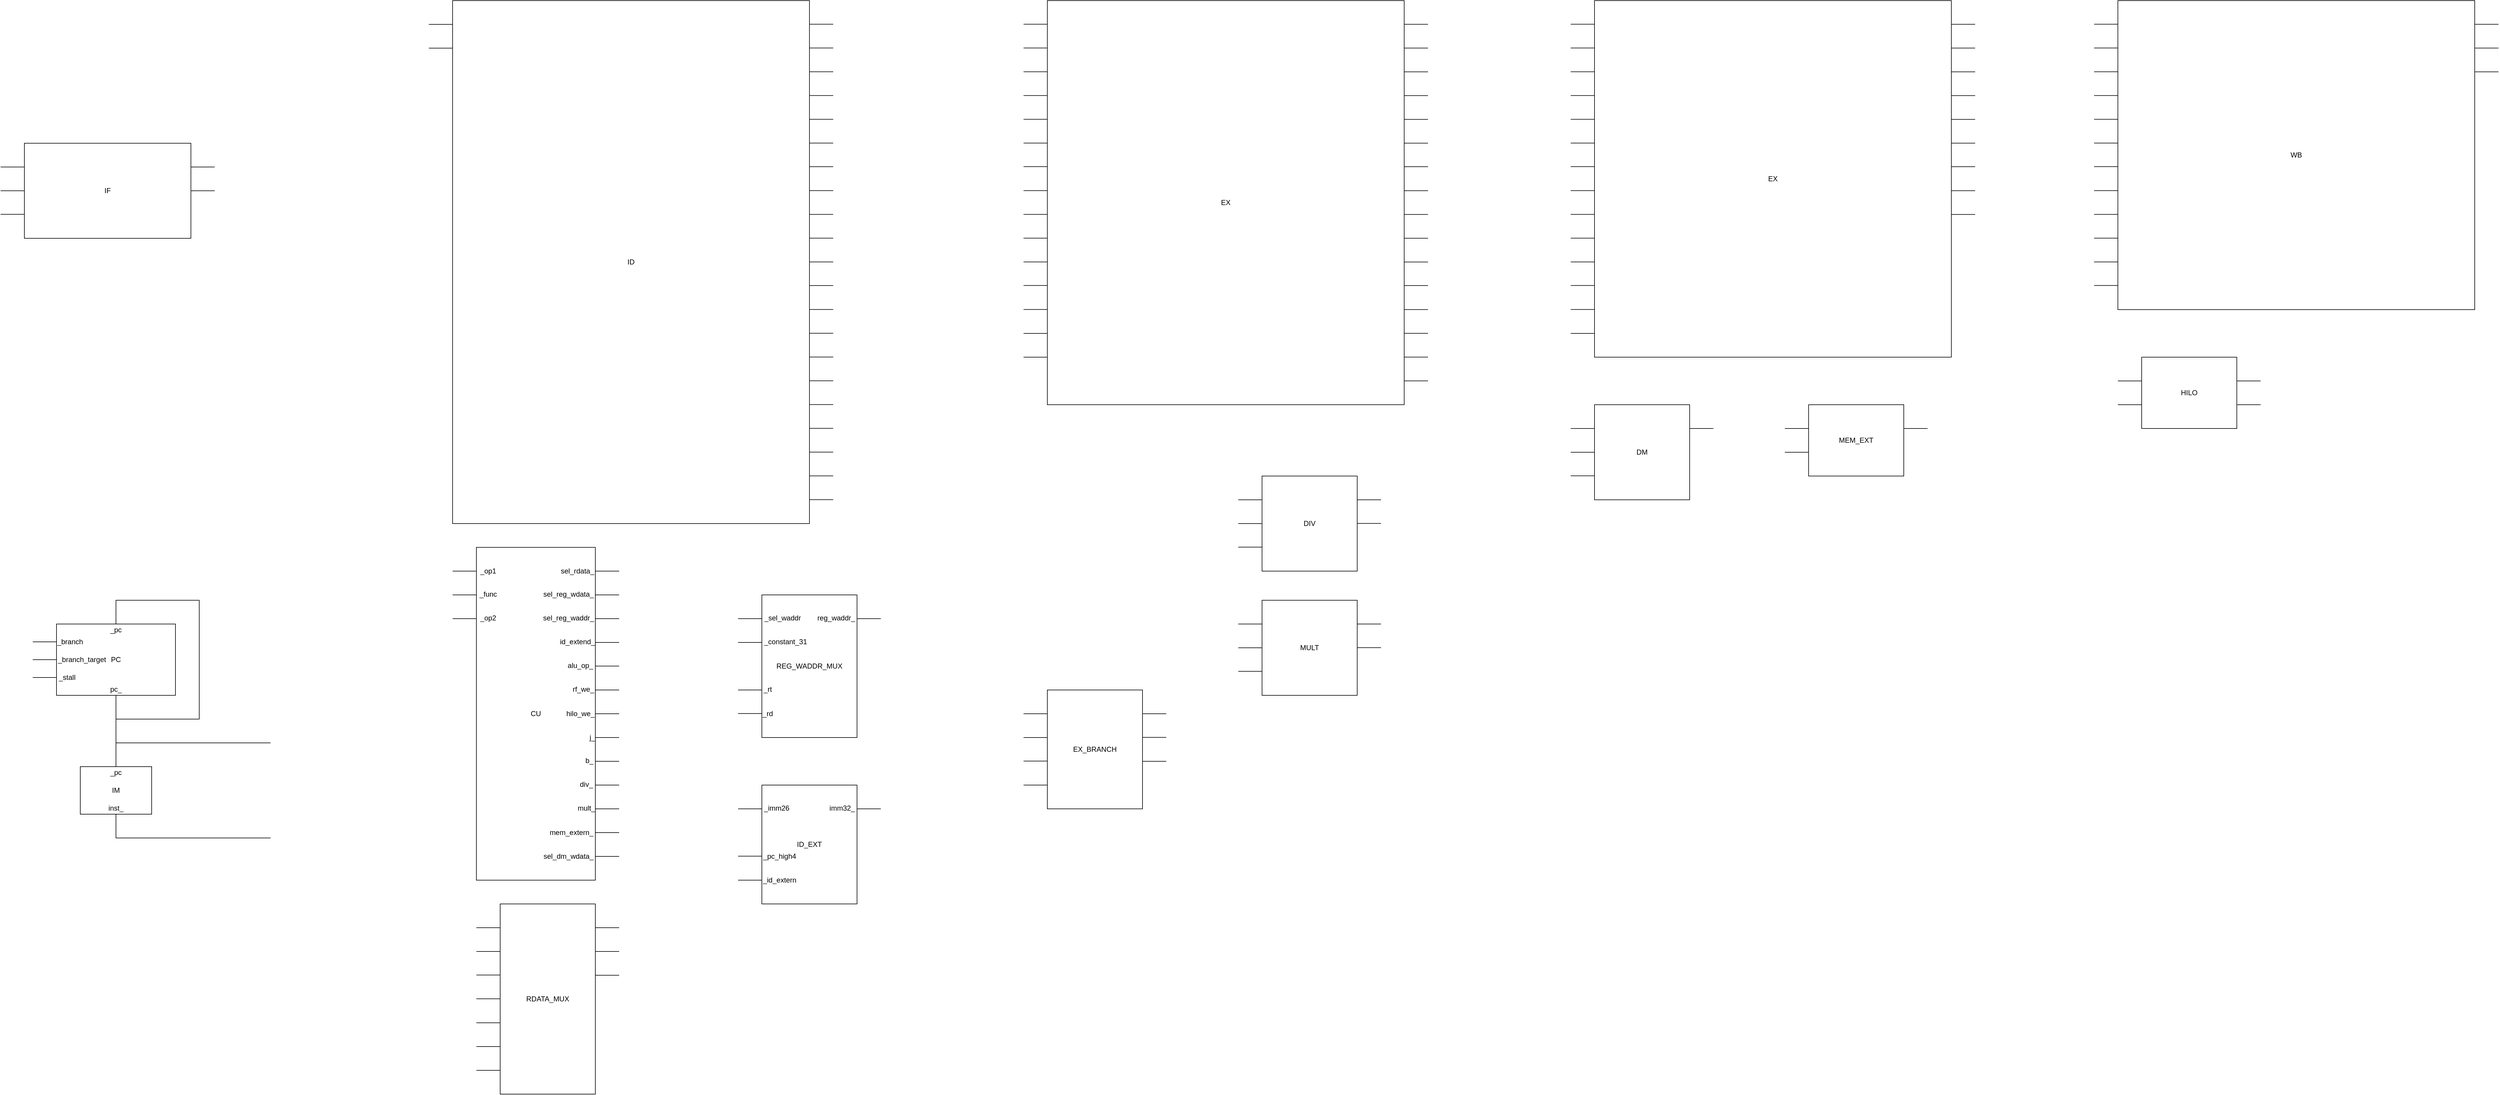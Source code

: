 <mxfile version="13.8.8" type="github">
  <diagram id="tMcQ2oyXICmmnyAeohTg" name="第 1 页">
    <mxGraphModel dx="981" dy="555" grid="1" gridSize="10" guides="1" tooltips="1" connect="1" arrows="1" fold="1" page="1" pageScale="1" pageWidth="827" pageHeight="1169" math="0" shadow="0">
      <root>
        <mxCell id="0" />
        <mxCell id="1" parent="0" />
        <mxCell id="VwapOLV4gGoB3jgHGufy-1" value="PC" style="rounded=0;whiteSpace=wrap;html=1;" parent="1" vertex="1">
          <mxGeometry x="134" y="1089" width="200" height="120" as="geometry" />
        </mxCell>
        <mxCell id="VwapOLV4gGoB3jgHGufy-2" value="" style="endArrow=none;html=1;entryX=0;entryY=0.25;entryDx=0;entryDy=0;" parent="1" target="VwapOLV4gGoB3jgHGufy-1" edge="1">
          <mxGeometry width="50" height="50" relative="1" as="geometry">
            <mxPoint x="94" y="1119" as="sourcePoint" />
            <mxPoint x="124" y="1119" as="targetPoint" />
          </mxGeometry>
        </mxCell>
        <mxCell id="VwapOLV4gGoB3jgHGufy-3" value="" style="endArrow=none;html=1;entryX=0;entryY=0.5;entryDx=0;entryDy=0;" parent="1" target="VwapOLV4gGoB3jgHGufy-1" edge="1">
          <mxGeometry width="50" height="50" relative="1" as="geometry">
            <mxPoint x="94" y="1149" as="sourcePoint" />
            <mxPoint x="134" y="1151.5" as="targetPoint" />
          </mxGeometry>
        </mxCell>
        <mxCell id="VwapOLV4gGoB3jgHGufy-4" value="" style="endArrow=none;html=1;entryX=0;entryY=0.75;entryDx=0;entryDy=0;" parent="1" target="VwapOLV4gGoB3jgHGufy-1" edge="1">
          <mxGeometry width="50" height="50" relative="1" as="geometry">
            <mxPoint x="94" y="1179" as="sourcePoint" />
            <mxPoint x="144" y="1161.5" as="targetPoint" />
          </mxGeometry>
        </mxCell>
        <mxCell id="VwapOLV4gGoB3jgHGufy-5" value="" style="endArrow=none;html=1;entryX=0.5;entryY=0;entryDx=0;entryDy=0;exitX=0.5;exitY=1;exitDx=0;exitDy=0;rounded=0;" parent="1" source="VwapOLV4gGoB3jgHGufy-1" target="VwapOLV4gGoB3jgHGufy-1" edge="1">
          <mxGeometry width="50" height="50" relative="1" as="geometry">
            <mxPoint x="114" y="1172" as="sourcePoint" />
            <mxPoint x="154" y="1171.5" as="targetPoint" />
            <Array as="points">
              <mxPoint x="234" y="1249" />
              <mxPoint x="374" y="1249" />
              <mxPoint x="374" y="1049" />
              <mxPoint x="234" y="1049" />
            </Array>
          </mxGeometry>
        </mxCell>
        <mxCell id="VwapOLV4gGoB3jgHGufy-6" value="" style="endArrow=none;html=1;entryX=0.5;entryY=1;entryDx=0;entryDy=0;exitX=0.5;exitY=0;exitDx=0;exitDy=0;" parent="1" source="VwapOLV4gGoB3jgHGufy-7" target="VwapOLV4gGoB3jgHGufy-1" edge="1">
          <mxGeometry width="50" height="50" relative="1" as="geometry">
            <mxPoint x="229" y="1329" as="sourcePoint" />
            <mxPoint x="234" y="1209" as="targetPoint" />
          </mxGeometry>
        </mxCell>
        <mxCell id="VwapOLV4gGoB3jgHGufy-7" value="IM" style="rounded=0;whiteSpace=wrap;html=1;" parent="1" vertex="1">
          <mxGeometry x="174" y="1329" width="120" height="80" as="geometry" />
        </mxCell>
        <mxCell id="VwapOLV4gGoB3jgHGufy-8" value="" style="endArrow=none;html=1;" parent="1" edge="1">
          <mxGeometry width="50" height="50" relative="1" as="geometry">
            <mxPoint x="234" y="1289" as="sourcePoint" />
            <mxPoint x="494" y="1289" as="targetPoint" />
          </mxGeometry>
        </mxCell>
        <mxCell id="VwapOLV4gGoB3jgHGufy-9" value="" style="endArrow=none;html=1;exitX=0.5;exitY=1;exitDx=0;exitDy=0;rounded=0;" parent="1" source="VwapOLV4gGoB3jgHGufy-7" edge="1">
          <mxGeometry width="50" height="50" relative="1" as="geometry">
            <mxPoint x="230" y="1391" as="sourcePoint" />
            <mxPoint x="494" y="1449" as="targetPoint" />
            <Array as="points">
              <mxPoint x="234" y="1449" />
            </Array>
          </mxGeometry>
        </mxCell>
        <mxCell id="VwapOLV4gGoB3jgHGufy-10" value="ID" style="rounded=0;whiteSpace=wrap;html=1;" parent="1" vertex="1">
          <mxGeometry x="800" y="40" width="600" height="880" as="geometry" />
        </mxCell>
        <mxCell id="VwapOLV4gGoB3jgHGufy-11" value="" style="endArrow=none;html=1;" parent="1" edge="1">
          <mxGeometry width="50" height="50" relative="1" as="geometry">
            <mxPoint x="1440" y="119.8" as="sourcePoint" />
            <mxPoint x="1400" y="119.8" as="targetPoint" />
          </mxGeometry>
        </mxCell>
        <mxCell id="VwapOLV4gGoB3jgHGufy-12" value="" style="endArrow=none;html=1;" parent="1" edge="1">
          <mxGeometry width="50" height="50" relative="1" as="geometry">
            <mxPoint x="1440" y="79.8" as="sourcePoint" />
            <mxPoint x="1400" y="79.8" as="targetPoint" />
          </mxGeometry>
        </mxCell>
        <mxCell id="VwapOLV4gGoB3jgHGufy-13" value="" style="endArrow=none;html=1;" parent="1" edge="1">
          <mxGeometry width="50" height="50" relative="1" as="geometry">
            <mxPoint x="1440" y="159.8" as="sourcePoint" />
            <mxPoint x="1400" y="159.8" as="targetPoint" />
          </mxGeometry>
        </mxCell>
        <mxCell id="VwapOLV4gGoB3jgHGufy-14" value="" style="endArrow=none;html=1;" parent="1" edge="1">
          <mxGeometry width="50" height="50" relative="1" as="geometry">
            <mxPoint x="1440" y="199.8" as="sourcePoint" />
            <mxPoint x="1400" y="199.8" as="targetPoint" />
          </mxGeometry>
        </mxCell>
        <mxCell id="VwapOLV4gGoB3jgHGufy-15" value="" style="endArrow=none;html=1;" parent="1" edge="1">
          <mxGeometry width="50" height="50" relative="1" as="geometry">
            <mxPoint x="1440" y="239.8" as="sourcePoint" />
            <mxPoint x="1400" y="239.8" as="targetPoint" />
          </mxGeometry>
        </mxCell>
        <mxCell id="VwapOLV4gGoB3jgHGufy-16" value="" style="endArrow=none;html=1;" parent="1" edge="1">
          <mxGeometry width="50" height="50" relative="1" as="geometry">
            <mxPoint x="1440" y="279.8" as="sourcePoint" />
            <mxPoint x="1400" y="279.8" as="targetPoint" />
          </mxGeometry>
        </mxCell>
        <mxCell id="VwapOLV4gGoB3jgHGufy-17" value="" style="endArrow=none;html=1;" parent="1" edge="1">
          <mxGeometry width="50" height="50" relative="1" as="geometry">
            <mxPoint x="1440" y="319.51" as="sourcePoint" />
            <mxPoint x="1400" y="319.51" as="targetPoint" />
          </mxGeometry>
        </mxCell>
        <mxCell id="VwapOLV4gGoB3jgHGufy-18" value="" style="endArrow=none;html=1;" parent="1" edge="1">
          <mxGeometry width="50" height="50" relative="1" as="geometry">
            <mxPoint x="1440" y="359.8" as="sourcePoint" />
            <mxPoint x="1400" y="359.8" as="targetPoint" />
          </mxGeometry>
        </mxCell>
        <mxCell id="VwapOLV4gGoB3jgHGufy-19" value="" style="endArrow=none;html=1;" parent="1" edge="1">
          <mxGeometry width="50" height="50" relative="1" as="geometry">
            <mxPoint x="1440" y="399.8" as="sourcePoint" />
            <mxPoint x="1400" y="399.8" as="targetPoint" />
          </mxGeometry>
        </mxCell>
        <mxCell id="VwapOLV4gGoB3jgHGufy-20" value="" style="endArrow=none;html=1;" parent="1" edge="1">
          <mxGeometry width="50" height="50" relative="1" as="geometry">
            <mxPoint x="1440" y="439.8" as="sourcePoint" />
            <mxPoint x="1400" y="439.8" as="targetPoint" />
          </mxGeometry>
        </mxCell>
        <mxCell id="VwapOLV4gGoB3jgHGufy-21" value="" style="endArrow=none;html=1;" parent="1" edge="1">
          <mxGeometry width="50" height="50" relative="1" as="geometry">
            <mxPoint x="1440" y="479.8" as="sourcePoint" />
            <mxPoint x="1400" y="479.8" as="targetPoint" />
          </mxGeometry>
        </mxCell>
        <mxCell id="VwapOLV4gGoB3jgHGufy-22" value="" style="endArrow=none;html=1;" parent="1" edge="1">
          <mxGeometry width="50" height="50" relative="1" as="geometry">
            <mxPoint x="1440" y="519.51" as="sourcePoint" />
            <mxPoint x="1400" y="519.51" as="targetPoint" />
          </mxGeometry>
        </mxCell>
        <mxCell id="VwapOLV4gGoB3jgHGufy-23" value="" style="endArrow=none;html=1;" parent="1" edge="1">
          <mxGeometry width="50" height="50" relative="1" as="geometry">
            <mxPoint x="1440" y="559.8" as="sourcePoint" />
            <mxPoint x="1400" y="559.8" as="targetPoint" />
          </mxGeometry>
        </mxCell>
        <mxCell id="VwapOLV4gGoB3jgHGufy-24" value="" style="endArrow=none;html=1;" parent="1" edge="1">
          <mxGeometry width="50" height="50" relative="1" as="geometry">
            <mxPoint x="1440" y="599.8" as="sourcePoint" />
            <mxPoint x="1400" y="599.8" as="targetPoint" />
          </mxGeometry>
        </mxCell>
        <mxCell id="VwapOLV4gGoB3jgHGufy-25" value="" style="endArrow=none;html=1;" parent="1" edge="1">
          <mxGeometry width="50" height="50" relative="1" as="geometry">
            <mxPoint x="1440" y="639.8" as="sourcePoint" />
            <mxPoint x="1400" y="639.8" as="targetPoint" />
          </mxGeometry>
        </mxCell>
        <mxCell id="VwapOLV4gGoB3jgHGufy-26" value="" style="endArrow=none;html=1;" parent="1" edge="1">
          <mxGeometry width="50" height="50" relative="1" as="geometry">
            <mxPoint x="1440" y="679.8" as="sourcePoint" />
            <mxPoint x="1400" y="679.8" as="targetPoint" />
          </mxGeometry>
        </mxCell>
        <mxCell id="VwapOLV4gGoB3jgHGufy-27" value="" style="endArrow=none;html=1;" parent="1" edge="1">
          <mxGeometry width="50" height="50" relative="1" as="geometry">
            <mxPoint x="1440" y="719.8" as="sourcePoint" />
            <mxPoint x="1400" y="719.8" as="targetPoint" />
          </mxGeometry>
        </mxCell>
        <mxCell id="VwapOLV4gGoB3jgHGufy-28" value="" style="endArrow=none;html=1;" parent="1" edge="1">
          <mxGeometry width="50" height="50" relative="1" as="geometry">
            <mxPoint x="1440" y="759.8" as="sourcePoint" />
            <mxPoint x="1400" y="759.8" as="targetPoint" />
          </mxGeometry>
        </mxCell>
        <mxCell id="VwapOLV4gGoB3jgHGufy-29" value="" style="endArrow=none;html=1;" parent="1" edge="1">
          <mxGeometry width="50" height="50" relative="1" as="geometry">
            <mxPoint x="1440" y="799.8" as="sourcePoint" />
            <mxPoint x="1400" y="799.8" as="targetPoint" />
          </mxGeometry>
        </mxCell>
        <mxCell id="VwapOLV4gGoB3jgHGufy-30" value="" style="endArrow=none;html=1;" parent="1" edge="1">
          <mxGeometry width="50" height="50" relative="1" as="geometry">
            <mxPoint x="1440" y="879.8" as="sourcePoint" />
            <mxPoint x="1400" y="879.8" as="targetPoint" />
          </mxGeometry>
        </mxCell>
        <mxCell id="VwapOLV4gGoB3jgHGufy-31" value="" style="endArrow=none;html=1;" parent="1" edge="1">
          <mxGeometry width="50" height="50" relative="1" as="geometry">
            <mxPoint x="1440" y="839.8" as="sourcePoint" />
            <mxPoint x="1400" y="839.8" as="targetPoint" />
          </mxGeometry>
        </mxCell>
        <mxCell id="VwapOLV4gGoB3jgHGufy-32" value="" style="endArrow=none;html=1;" parent="1" edge="1">
          <mxGeometry width="50" height="50" relative="1" as="geometry">
            <mxPoint x="800" y="80.0" as="sourcePoint" />
            <mxPoint x="760" y="80.0" as="targetPoint" />
          </mxGeometry>
        </mxCell>
        <mxCell id="VwapOLV4gGoB3jgHGufy-33" value="" style="endArrow=none;html=1;" parent="1" edge="1">
          <mxGeometry width="50" height="50" relative="1" as="geometry">
            <mxPoint x="800" y="120.0" as="sourcePoint" />
            <mxPoint x="760" y="120.0" as="targetPoint" />
          </mxGeometry>
        </mxCell>
        <mxCell id="VwapOLV4gGoB3jgHGufy-34" value="CU" style="rounded=0;whiteSpace=wrap;html=1;" parent="1" vertex="1">
          <mxGeometry x="840" y="960" width="200" height="560" as="geometry" />
        </mxCell>
        <mxCell id="VwapOLV4gGoB3jgHGufy-35" value="" style="endArrow=none;html=1;" parent="1" edge="1">
          <mxGeometry width="50" height="50" relative="1" as="geometry">
            <mxPoint x="1080" y="1000.0" as="sourcePoint" />
            <mxPoint x="1040" y="1000.0" as="targetPoint" />
          </mxGeometry>
        </mxCell>
        <mxCell id="VwapOLV4gGoB3jgHGufy-36" value="" style="endArrow=none;html=1;" parent="1" edge="1">
          <mxGeometry width="50" height="50" relative="1" as="geometry">
            <mxPoint x="840" y="1000.0" as="sourcePoint" />
            <mxPoint x="800" y="1000.0" as="targetPoint" />
          </mxGeometry>
        </mxCell>
        <mxCell id="VwapOLV4gGoB3jgHGufy-37" value="" style="endArrow=none;html=1;" parent="1" edge="1">
          <mxGeometry width="50" height="50" relative="1" as="geometry">
            <mxPoint x="840" y="1040.0" as="sourcePoint" />
            <mxPoint x="800" y="1040.0" as="targetPoint" />
          </mxGeometry>
        </mxCell>
        <mxCell id="VwapOLV4gGoB3jgHGufy-38" value="" style="endArrow=none;html=1;" parent="1" edge="1">
          <mxGeometry width="50" height="50" relative="1" as="geometry">
            <mxPoint x="840" y="1080.0" as="sourcePoint" />
            <mxPoint x="800" y="1080.0" as="targetPoint" />
          </mxGeometry>
        </mxCell>
        <mxCell id="VwapOLV4gGoB3jgHGufy-39" value="" style="endArrow=none;html=1;" parent="1" edge="1">
          <mxGeometry width="50" height="50" relative="1" as="geometry">
            <mxPoint x="1080" y="1040.0" as="sourcePoint" />
            <mxPoint x="1040" y="1040.0" as="targetPoint" />
          </mxGeometry>
        </mxCell>
        <mxCell id="VwapOLV4gGoB3jgHGufy-40" value="" style="endArrow=none;html=1;" parent="1" edge="1">
          <mxGeometry width="50" height="50" relative="1" as="geometry">
            <mxPoint x="1080" y="1080.0" as="sourcePoint" />
            <mxPoint x="1040" y="1080.0" as="targetPoint" />
          </mxGeometry>
        </mxCell>
        <mxCell id="VwapOLV4gGoB3jgHGufy-41" value="" style="endArrow=none;html=1;" parent="1" edge="1">
          <mxGeometry width="50" height="50" relative="1" as="geometry">
            <mxPoint x="1080" y="1120.0" as="sourcePoint" />
            <mxPoint x="1040" y="1120.0" as="targetPoint" />
          </mxGeometry>
        </mxCell>
        <mxCell id="VwapOLV4gGoB3jgHGufy-42" value="" style="endArrow=none;html=1;" parent="1" edge="1">
          <mxGeometry width="50" height="50" relative="1" as="geometry">
            <mxPoint x="1080" y="1159.76" as="sourcePoint" />
            <mxPoint x="1040" y="1159.76" as="targetPoint" />
          </mxGeometry>
        </mxCell>
        <mxCell id="VwapOLV4gGoB3jgHGufy-43" value="" style="endArrow=none;html=1;" parent="1" edge="1">
          <mxGeometry width="50" height="50" relative="1" as="geometry">
            <mxPoint x="1080" y="1200.0" as="sourcePoint" />
            <mxPoint x="1040" y="1200.0" as="targetPoint" />
          </mxGeometry>
        </mxCell>
        <mxCell id="VwapOLV4gGoB3jgHGufy-44" value="" style="endArrow=none;html=1;" parent="1" edge="1">
          <mxGeometry width="50" height="50" relative="1" as="geometry">
            <mxPoint x="1080" y="1240.0" as="sourcePoint" />
            <mxPoint x="1040" y="1240.0" as="targetPoint" />
          </mxGeometry>
        </mxCell>
        <mxCell id="VwapOLV4gGoB3jgHGufy-45" value="" style="endArrow=none;html=1;" parent="1" edge="1">
          <mxGeometry width="50" height="50" relative="1" as="geometry">
            <mxPoint x="1080" y="1280.0" as="sourcePoint" />
            <mxPoint x="1040" y="1280.0" as="targetPoint" />
          </mxGeometry>
        </mxCell>
        <mxCell id="VwapOLV4gGoB3jgHGufy-46" value="" style="endArrow=none;html=1;" parent="1" edge="1">
          <mxGeometry width="50" height="50" relative="1" as="geometry">
            <mxPoint x="1080" y="1320.0" as="sourcePoint" />
            <mxPoint x="1040" y="1320.0" as="targetPoint" />
          </mxGeometry>
        </mxCell>
        <mxCell id="VwapOLV4gGoB3jgHGufy-47" value="" style="endArrow=none;html=1;" parent="1" edge="1">
          <mxGeometry width="50" height="50" relative="1" as="geometry">
            <mxPoint x="1080" y="1360.0" as="sourcePoint" />
            <mxPoint x="1040" y="1360.0" as="targetPoint" />
          </mxGeometry>
        </mxCell>
        <mxCell id="VwapOLV4gGoB3jgHGufy-48" value="" style="endArrow=none;html=1;" parent="1" edge="1">
          <mxGeometry width="50" height="50" relative="1" as="geometry">
            <mxPoint x="1080" y="1400.0" as="sourcePoint" />
            <mxPoint x="1040" y="1400.0" as="targetPoint" />
          </mxGeometry>
        </mxCell>
        <mxCell id="VwapOLV4gGoB3jgHGufy-49" value="" style="endArrow=none;html=1;" parent="1" edge="1">
          <mxGeometry width="50" height="50" relative="1" as="geometry">
            <mxPoint x="1080" y="1440.0" as="sourcePoint" />
            <mxPoint x="1040" y="1440.0" as="targetPoint" />
          </mxGeometry>
        </mxCell>
        <mxCell id="VwapOLV4gGoB3jgHGufy-50" value="" style="endArrow=none;html=1;" parent="1" edge="1">
          <mxGeometry width="50" height="50" relative="1" as="geometry">
            <mxPoint x="1080" y="1480.0" as="sourcePoint" />
            <mxPoint x="1040" y="1480.0" as="targetPoint" />
          </mxGeometry>
        </mxCell>
        <mxCell id="VwapOLV4gGoB3jgHGufy-51" value="REG_WADDR_MUX" style="rounded=0;whiteSpace=wrap;html=1;" parent="1" vertex="1">
          <mxGeometry x="1320" y="1040" width="160" height="240" as="geometry" />
        </mxCell>
        <mxCell id="VwapOLV4gGoB3jgHGufy-52" value="" style="endArrow=none;html=1;" parent="1" edge="1">
          <mxGeometry width="50" height="50" relative="1" as="geometry">
            <mxPoint x="1320" y="1080.0" as="sourcePoint" />
            <mxPoint x="1280" y="1080.0" as="targetPoint" />
          </mxGeometry>
        </mxCell>
        <mxCell id="VwapOLV4gGoB3jgHGufy-53" value="" style="endArrow=none;html=1;" parent="1" edge="1">
          <mxGeometry width="50" height="50" relative="1" as="geometry">
            <mxPoint x="1320" y="1200.0" as="sourcePoint" />
            <mxPoint x="1280" y="1200.0" as="targetPoint" />
          </mxGeometry>
        </mxCell>
        <mxCell id="VwapOLV4gGoB3jgHGufy-54" value="" style="endArrow=none;html=1;" parent="1" edge="1">
          <mxGeometry width="50" height="50" relative="1" as="geometry">
            <mxPoint x="1320" y="1239.66" as="sourcePoint" />
            <mxPoint x="1280" y="1239.66" as="targetPoint" />
          </mxGeometry>
        </mxCell>
        <mxCell id="VwapOLV4gGoB3jgHGufy-55" value="" style="endArrow=none;html=1;" parent="1" edge="1">
          <mxGeometry width="50" height="50" relative="1" as="geometry">
            <mxPoint x="1320" y="1120.0" as="sourcePoint" />
            <mxPoint x="1280" y="1120.0" as="targetPoint" />
          </mxGeometry>
        </mxCell>
        <mxCell id="VwapOLV4gGoB3jgHGufy-56" value="" style="endArrow=none;html=1;" parent="1" edge="1">
          <mxGeometry width="50" height="50" relative="1" as="geometry">
            <mxPoint x="1520" y="1080.0" as="sourcePoint" />
            <mxPoint x="1480" y="1080.0" as="targetPoint" />
          </mxGeometry>
        </mxCell>
        <mxCell id="VwapOLV4gGoB3jgHGufy-57" value="ID_EXT" style="rounded=0;whiteSpace=wrap;html=1;" parent="1" vertex="1">
          <mxGeometry x="1320" y="1360" width="160" height="200" as="geometry" />
        </mxCell>
        <mxCell id="VwapOLV4gGoB3jgHGufy-58" value="" style="endArrow=none;html=1;" parent="1" edge="1">
          <mxGeometry width="50" height="50" relative="1" as="geometry">
            <mxPoint x="1320" y="1400" as="sourcePoint" />
            <mxPoint x="1280" y="1400" as="targetPoint" />
          </mxGeometry>
        </mxCell>
        <mxCell id="VwapOLV4gGoB3jgHGufy-59" value="" style="endArrow=none;html=1;" parent="1" edge="1">
          <mxGeometry width="50" height="50" relative="1" as="geometry">
            <mxPoint x="1320" y="1520" as="sourcePoint" />
            <mxPoint x="1280" y="1520" as="targetPoint" />
          </mxGeometry>
        </mxCell>
        <mxCell id="VwapOLV4gGoB3jgHGufy-60" value="" style="endArrow=none;html=1;" parent="1" edge="1">
          <mxGeometry width="50" height="50" relative="1" as="geometry">
            <mxPoint x="1320" y="1479.66" as="sourcePoint" />
            <mxPoint x="1280" y="1479.66" as="targetPoint" />
          </mxGeometry>
        </mxCell>
        <mxCell id="VwapOLV4gGoB3jgHGufy-61" value="" style="endArrow=none;html=1;" parent="1" edge="1">
          <mxGeometry width="50" height="50" relative="1" as="geometry">
            <mxPoint x="1520" y="1400" as="sourcePoint" />
            <mxPoint x="1480" y="1400" as="targetPoint" />
          </mxGeometry>
        </mxCell>
        <mxCell id="VwapOLV4gGoB3jgHGufy-62" value="RDATA_MUX" style="rounded=0;whiteSpace=wrap;html=1;" parent="1" vertex="1">
          <mxGeometry x="880" y="1560" width="160" height="320" as="geometry" />
        </mxCell>
        <mxCell id="VwapOLV4gGoB3jgHGufy-63" value="" style="endArrow=none;html=1;" parent="1" edge="1">
          <mxGeometry width="50" height="50" relative="1" as="geometry">
            <mxPoint x="880" y="1600" as="sourcePoint" />
            <mxPoint x="840" y="1600" as="targetPoint" />
          </mxGeometry>
        </mxCell>
        <mxCell id="VwapOLV4gGoB3jgHGufy-64" value="" style="endArrow=none;html=1;" parent="1" edge="1">
          <mxGeometry width="50" height="50" relative="1" as="geometry">
            <mxPoint x="880" y="1679.58" as="sourcePoint" />
            <mxPoint x="840" y="1679.58" as="targetPoint" />
          </mxGeometry>
        </mxCell>
        <mxCell id="VwapOLV4gGoB3jgHGufy-65" value="" style="endArrow=none;html=1;" parent="1" edge="1">
          <mxGeometry width="50" height="50" relative="1" as="geometry">
            <mxPoint x="880" y="1640" as="sourcePoint" />
            <mxPoint x="840" y="1640" as="targetPoint" />
          </mxGeometry>
        </mxCell>
        <mxCell id="VwapOLV4gGoB3jgHGufy-66" value="" style="endArrow=none;html=1;" parent="1" edge="1">
          <mxGeometry width="50" height="50" relative="1" as="geometry">
            <mxPoint x="1080" y="1600" as="sourcePoint" />
            <mxPoint x="1040" y="1600" as="targetPoint" />
          </mxGeometry>
        </mxCell>
        <mxCell id="VwapOLV4gGoB3jgHGufy-67" value="" style="endArrow=none;html=1;" parent="1" edge="1">
          <mxGeometry width="50" height="50" relative="1" as="geometry">
            <mxPoint x="880" y="1719.66" as="sourcePoint" />
            <mxPoint x="840" y="1719.66" as="targetPoint" />
          </mxGeometry>
        </mxCell>
        <mxCell id="VwapOLV4gGoB3jgHGufy-68" value="" style="endArrow=none;html=1;" parent="1" edge="1">
          <mxGeometry width="50" height="50" relative="1" as="geometry">
            <mxPoint x="880" y="1760.0" as="sourcePoint" />
            <mxPoint x="840" y="1760.0" as="targetPoint" />
          </mxGeometry>
        </mxCell>
        <mxCell id="VwapOLV4gGoB3jgHGufy-69" value="" style="endArrow=none;html=1;" parent="1" edge="1">
          <mxGeometry width="50" height="50" relative="1" as="geometry">
            <mxPoint x="880" y="1800" as="sourcePoint" />
            <mxPoint x="840" y="1800" as="targetPoint" />
          </mxGeometry>
        </mxCell>
        <mxCell id="VwapOLV4gGoB3jgHGufy-70" value="" style="endArrow=none;html=1;" parent="1" edge="1">
          <mxGeometry width="50" height="50" relative="1" as="geometry">
            <mxPoint x="880" y="1840" as="sourcePoint" />
            <mxPoint x="840" y="1840" as="targetPoint" />
          </mxGeometry>
        </mxCell>
        <mxCell id="VwapOLV4gGoB3jgHGufy-71" value="" style="endArrow=none;html=1;" parent="1" edge="1">
          <mxGeometry width="50" height="50" relative="1" as="geometry">
            <mxPoint x="1080" y="1640" as="sourcePoint" />
            <mxPoint x="1040" y="1640" as="targetPoint" />
          </mxGeometry>
        </mxCell>
        <mxCell id="VwapOLV4gGoB3jgHGufy-72" value="" style="endArrow=none;html=1;" parent="1" edge="1">
          <mxGeometry width="50" height="50" relative="1" as="geometry">
            <mxPoint x="1080" y="1680" as="sourcePoint" />
            <mxPoint x="1040" y="1680" as="targetPoint" />
          </mxGeometry>
        </mxCell>
        <mxCell id="VwapOLV4gGoB3jgHGufy-73" value="IF" style="rounded=0;whiteSpace=wrap;html=1;" parent="1" vertex="1">
          <mxGeometry x="80" y="280" width="280" height="160" as="geometry" />
        </mxCell>
        <mxCell id="VwapOLV4gGoB3jgHGufy-74" value="" style="endArrow=none;html=1;" parent="1" edge="1">
          <mxGeometry width="50" height="50" relative="1" as="geometry">
            <mxPoint x="80" y="320" as="sourcePoint" />
            <mxPoint x="40" y="320" as="targetPoint" />
          </mxGeometry>
        </mxCell>
        <mxCell id="VwapOLV4gGoB3jgHGufy-75" value="" style="endArrow=none;html=1;" parent="1" edge="1">
          <mxGeometry width="50" height="50" relative="1" as="geometry">
            <mxPoint x="80" y="399.58" as="sourcePoint" />
            <mxPoint x="40" y="399.58" as="targetPoint" />
          </mxGeometry>
        </mxCell>
        <mxCell id="VwapOLV4gGoB3jgHGufy-76" value="" style="endArrow=none;html=1;" parent="1" edge="1">
          <mxGeometry width="50" height="50" relative="1" as="geometry">
            <mxPoint x="80" y="360" as="sourcePoint" />
            <mxPoint x="40" y="360" as="targetPoint" />
          </mxGeometry>
        </mxCell>
        <mxCell id="VwapOLV4gGoB3jgHGufy-77" value="" style="endArrow=none;html=1;" parent="1" edge="1">
          <mxGeometry width="50" height="50" relative="1" as="geometry">
            <mxPoint x="400" y="320" as="sourcePoint" />
            <mxPoint x="360" y="320" as="targetPoint" />
          </mxGeometry>
        </mxCell>
        <mxCell id="VwapOLV4gGoB3jgHGufy-78" value="" style="endArrow=none;html=1;" parent="1" edge="1">
          <mxGeometry width="50" height="50" relative="1" as="geometry">
            <mxPoint x="400" y="360" as="sourcePoint" />
            <mxPoint x="360" y="360" as="targetPoint" />
          </mxGeometry>
        </mxCell>
        <mxCell id="VwapOLV4gGoB3jgHGufy-79" value="EX" style="rounded=0;whiteSpace=wrap;html=1;" parent="1" vertex="1">
          <mxGeometry x="1800" y="40" width="600" height="680" as="geometry" />
        </mxCell>
        <mxCell id="VwapOLV4gGoB3jgHGufy-80" value="" style="endArrow=none;html=1;" parent="1" edge="1">
          <mxGeometry width="50" height="50" relative="1" as="geometry">
            <mxPoint x="2440" y="119.83" as="sourcePoint" />
            <mxPoint x="2400" y="119.83" as="targetPoint" />
          </mxGeometry>
        </mxCell>
        <mxCell id="VwapOLV4gGoB3jgHGufy-81" value="" style="endArrow=none;html=1;" parent="1" edge="1">
          <mxGeometry width="50" height="50" relative="1" as="geometry">
            <mxPoint x="2440" y="79.83" as="sourcePoint" />
            <mxPoint x="2400" y="79.83" as="targetPoint" />
          </mxGeometry>
        </mxCell>
        <mxCell id="VwapOLV4gGoB3jgHGufy-82" value="" style="endArrow=none;html=1;" parent="1" edge="1">
          <mxGeometry width="50" height="50" relative="1" as="geometry">
            <mxPoint x="2440" y="159.83" as="sourcePoint" />
            <mxPoint x="2400" y="159.83" as="targetPoint" />
          </mxGeometry>
        </mxCell>
        <mxCell id="VwapOLV4gGoB3jgHGufy-83" value="" style="endArrow=none;html=1;" parent="1" edge="1">
          <mxGeometry width="50" height="50" relative="1" as="geometry">
            <mxPoint x="2440" y="199.83" as="sourcePoint" />
            <mxPoint x="2400" y="199.83" as="targetPoint" />
          </mxGeometry>
        </mxCell>
        <mxCell id="VwapOLV4gGoB3jgHGufy-84" value="" style="endArrow=none;html=1;" parent="1" edge="1">
          <mxGeometry width="50" height="50" relative="1" as="geometry">
            <mxPoint x="2440" y="239.83" as="sourcePoint" />
            <mxPoint x="2400" y="239.83" as="targetPoint" />
          </mxGeometry>
        </mxCell>
        <mxCell id="VwapOLV4gGoB3jgHGufy-85" value="" style="endArrow=none;html=1;" parent="1" edge="1">
          <mxGeometry width="50" height="50" relative="1" as="geometry">
            <mxPoint x="2440" y="279.83" as="sourcePoint" />
            <mxPoint x="2400" y="279.83" as="targetPoint" />
          </mxGeometry>
        </mxCell>
        <mxCell id="VwapOLV4gGoB3jgHGufy-86" value="" style="endArrow=none;html=1;" parent="1" edge="1">
          <mxGeometry width="50" height="50" relative="1" as="geometry">
            <mxPoint x="2440" y="319.54" as="sourcePoint" />
            <mxPoint x="2400" y="319.54" as="targetPoint" />
          </mxGeometry>
        </mxCell>
        <mxCell id="VwapOLV4gGoB3jgHGufy-87" value="" style="endArrow=none;html=1;" parent="1" edge="1">
          <mxGeometry width="50" height="50" relative="1" as="geometry">
            <mxPoint x="2440" y="359.83" as="sourcePoint" />
            <mxPoint x="2400" y="359.83" as="targetPoint" />
          </mxGeometry>
        </mxCell>
        <mxCell id="VwapOLV4gGoB3jgHGufy-88" value="" style="endArrow=none;html=1;" parent="1" edge="1">
          <mxGeometry width="50" height="50" relative="1" as="geometry">
            <mxPoint x="2440" y="399.83" as="sourcePoint" />
            <mxPoint x="2400" y="399.83" as="targetPoint" />
          </mxGeometry>
        </mxCell>
        <mxCell id="VwapOLV4gGoB3jgHGufy-89" value="" style="endArrow=none;html=1;" parent="1" edge="1">
          <mxGeometry width="50" height="50" relative="1" as="geometry">
            <mxPoint x="2440" y="439.83" as="sourcePoint" />
            <mxPoint x="2400" y="439.83" as="targetPoint" />
          </mxGeometry>
        </mxCell>
        <mxCell id="VwapOLV4gGoB3jgHGufy-90" value="" style="endArrow=none;html=1;" parent="1" edge="1">
          <mxGeometry width="50" height="50" relative="1" as="geometry">
            <mxPoint x="2440" y="479.83" as="sourcePoint" />
            <mxPoint x="2400" y="479.83" as="targetPoint" />
          </mxGeometry>
        </mxCell>
        <mxCell id="VwapOLV4gGoB3jgHGufy-91" value="" style="endArrow=none;html=1;" parent="1" edge="1">
          <mxGeometry width="50" height="50" relative="1" as="geometry">
            <mxPoint x="2440" y="519.54" as="sourcePoint" />
            <mxPoint x="2400" y="519.54" as="targetPoint" />
          </mxGeometry>
        </mxCell>
        <mxCell id="VwapOLV4gGoB3jgHGufy-92" value="" style="endArrow=none;html=1;" parent="1" edge="1">
          <mxGeometry width="50" height="50" relative="1" as="geometry">
            <mxPoint x="2440" y="559.83" as="sourcePoint" />
            <mxPoint x="2400" y="559.83" as="targetPoint" />
          </mxGeometry>
        </mxCell>
        <mxCell id="VwapOLV4gGoB3jgHGufy-93" value="" style="endArrow=none;html=1;" parent="1" edge="1">
          <mxGeometry width="50" height="50" relative="1" as="geometry">
            <mxPoint x="2440" y="599.83" as="sourcePoint" />
            <mxPoint x="2400" y="599.83" as="targetPoint" />
          </mxGeometry>
        </mxCell>
        <mxCell id="VwapOLV4gGoB3jgHGufy-94" value="" style="endArrow=none;html=1;" parent="1" edge="1">
          <mxGeometry width="50" height="50" relative="1" as="geometry">
            <mxPoint x="2440" y="639.83" as="sourcePoint" />
            <mxPoint x="2400" y="639.83" as="targetPoint" />
          </mxGeometry>
        </mxCell>
        <mxCell id="VwapOLV4gGoB3jgHGufy-95" value="" style="endArrow=none;html=1;" parent="1" edge="1">
          <mxGeometry width="50" height="50" relative="1" as="geometry">
            <mxPoint x="2440" y="679.83" as="sourcePoint" />
            <mxPoint x="2400" y="679.83" as="targetPoint" />
          </mxGeometry>
        </mxCell>
        <mxCell id="VwapOLV4gGoB3jgHGufy-96" value="" style="endArrow=none;html=1;" parent="1" edge="1">
          <mxGeometry width="50" height="50" relative="1" as="geometry">
            <mxPoint x="1800" y="119.71" as="sourcePoint" />
            <mxPoint x="1760" y="119.71" as="targetPoint" />
          </mxGeometry>
        </mxCell>
        <mxCell id="VwapOLV4gGoB3jgHGufy-97" value="" style="endArrow=none;html=1;" parent="1" edge="1">
          <mxGeometry width="50" height="50" relative="1" as="geometry">
            <mxPoint x="1800" y="79.71" as="sourcePoint" />
            <mxPoint x="1760" y="79.71" as="targetPoint" />
          </mxGeometry>
        </mxCell>
        <mxCell id="VwapOLV4gGoB3jgHGufy-98" value="" style="endArrow=none;html=1;" parent="1" edge="1">
          <mxGeometry width="50" height="50" relative="1" as="geometry">
            <mxPoint x="1800" y="159.71" as="sourcePoint" />
            <mxPoint x="1760" y="159.71" as="targetPoint" />
          </mxGeometry>
        </mxCell>
        <mxCell id="VwapOLV4gGoB3jgHGufy-99" value="" style="endArrow=none;html=1;" parent="1" edge="1">
          <mxGeometry width="50" height="50" relative="1" as="geometry">
            <mxPoint x="1800" y="199.71" as="sourcePoint" />
            <mxPoint x="1760" y="199.71" as="targetPoint" />
          </mxGeometry>
        </mxCell>
        <mxCell id="VwapOLV4gGoB3jgHGufy-100" value="" style="endArrow=none;html=1;" parent="1" edge="1">
          <mxGeometry width="50" height="50" relative="1" as="geometry">
            <mxPoint x="1800" y="239.71" as="sourcePoint" />
            <mxPoint x="1760" y="239.71" as="targetPoint" />
          </mxGeometry>
        </mxCell>
        <mxCell id="VwapOLV4gGoB3jgHGufy-101" value="" style="endArrow=none;html=1;" parent="1" edge="1">
          <mxGeometry width="50" height="50" relative="1" as="geometry">
            <mxPoint x="1800" y="279.71" as="sourcePoint" />
            <mxPoint x="1760" y="279.71" as="targetPoint" />
          </mxGeometry>
        </mxCell>
        <mxCell id="VwapOLV4gGoB3jgHGufy-102" value="" style="endArrow=none;html=1;" parent="1" edge="1">
          <mxGeometry width="50" height="50" relative="1" as="geometry">
            <mxPoint x="1800" y="319.42" as="sourcePoint" />
            <mxPoint x="1760" y="319.42" as="targetPoint" />
          </mxGeometry>
        </mxCell>
        <mxCell id="VwapOLV4gGoB3jgHGufy-103" value="" style="endArrow=none;html=1;" parent="1" edge="1">
          <mxGeometry width="50" height="50" relative="1" as="geometry">
            <mxPoint x="1800" y="359.71" as="sourcePoint" />
            <mxPoint x="1760" y="359.71" as="targetPoint" />
          </mxGeometry>
        </mxCell>
        <mxCell id="VwapOLV4gGoB3jgHGufy-104" value="" style="endArrow=none;html=1;" parent="1" edge="1">
          <mxGeometry width="50" height="50" relative="1" as="geometry">
            <mxPoint x="1800" y="399.71" as="sourcePoint" />
            <mxPoint x="1760" y="399.71" as="targetPoint" />
          </mxGeometry>
        </mxCell>
        <mxCell id="VwapOLV4gGoB3jgHGufy-105" value="" style="endArrow=none;html=1;" parent="1" edge="1">
          <mxGeometry width="50" height="50" relative="1" as="geometry">
            <mxPoint x="1800" y="439.71" as="sourcePoint" />
            <mxPoint x="1760" y="439.71" as="targetPoint" />
          </mxGeometry>
        </mxCell>
        <mxCell id="VwapOLV4gGoB3jgHGufy-106" value="" style="endArrow=none;html=1;" parent="1" edge="1">
          <mxGeometry width="50" height="50" relative="1" as="geometry">
            <mxPoint x="1800" y="479.71" as="sourcePoint" />
            <mxPoint x="1760" y="479.71" as="targetPoint" />
          </mxGeometry>
        </mxCell>
        <mxCell id="VwapOLV4gGoB3jgHGufy-107" value="" style="endArrow=none;html=1;" parent="1" edge="1">
          <mxGeometry width="50" height="50" relative="1" as="geometry">
            <mxPoint x="1800" y="519.42" as="sourcePoint" />
            <mxPoint x="1760" y="519.42" as="targetPoint" />
          </mxGeometry>
        </mxCell>
        <mxCell id="VwapOLV4gGoB3jgHGufy-108" value="" style="endArrow=none;html=1;" parent="1" edge="1">
          <mxGeometry width="50" height="50" relative="1" as="geometry">
            <mxPoint x="1800" y="559.71" as="sourcePoint" />
            <mxPoint x="1760" y="559.71" as="targetPoint" />
          </mxGeometry>
        </mxCell>
        <mxCell id="VwapOLV4gGoB3jgHGufy-109" value="" style="endArrow=none;html=1;" parent="1" edge="1">
          <mxGeometry width="50" height="50" relative="1" as="geometry">
            <mxPoint x="1800" y="600.0" as="sourcePoint" />
            <mxPoint x="1760" y="600.0" as="targetPoint" />
          </mxGeometry>
        </mxCell>
        <mxCell id="VwapOLV4gGoB3jgHGufy-110" value="" style="endArrow=none;html=1;" parent="1" edge="1">
          <mxGeometry width="50" height="50" relative="1" as="geometry">
            <mxPoint x="1800" y="640.0" as="sourcePoint" />
            <mxPoint x="1760" y="640.0" as="targetPoint" />
          </mxGeometry>
        </mxCell>
        <mxCell id="VwapOLV4gGoB3jgHGufy-111" value="DM" style="rounded=0;whiteSpace=wrap;html=1;" parent="1" vertex="1">
          <mxGeometry x="2720" y="720" width="160" height="160" as="geometry" />
        </mxCell>
        <mxCell id="VwapOLV4gGoB3jgHGufy-112" value="" style="endArrow=none;html=1;" parent="1" edge="1">
          <mxGeometry width="50" height="50" relative="1" as="geometry">
            <mxPoint x="2720" y="760" as="sourcePoint" />
            <mxPoint x="2680" y="760" as="targetPoint" />
          </mxGeometry>
        </mxCell>
        <mxCell id="VwapOLV4gGoB3jgHGufy-113" value="" style="endArrow=none;html=1;" parent="1" edge="1">
          <mxGeometry width="50" height="50" relative="1" as="geometry">
            <mxPoint x="2720" y="839.58" as="sourcePoint" />
            <mxPoint x="2680" y="839.58" as="targetPoint" />
          </mxGeometry>
        </mxCell>
        <mxCell id="VwapOLV4gGoB3jgHGufy-114" value="" style="endArrow=none;html=1;" parent="1" edge="1">
          <mxGeometry width="50" height="50" relative="1" as="geometry">
            <mxPoint x="2720" y="800" as="sourcePoint" />
            <mxPoint x="2680" y="800" as="targetPoint" />
          </mxGeometry>
        </mxCell>
        <mxCell id="VwapOLV4gGoB3jgHGufy-115" value="" style="endArrow=none;html=1;" parent="1" edge="1">
          <mxGeometry width="50" height="50" relative="1" as="geometry">
            <mxPoint x="2920" y="760" as="sourcePoint" />
            <mxPoint x="2880" y="760" as="targetPoint" />
          </mxGeometry>
        </mxCell>
        <mxCell id="VwapOLV4gGoB3jgHGufy-116" value="DIV" style="rounded=0;whiteSpace=wrap;html=1;" parent="1" vertex="1">
          <mxGeometry x="2161" y="840" width="160" height="160" as="geometry" />
        </mxCell>
        <mxCell id="VwapOLV4gGoB3jgHGufy-117" value="" style="endArrow=none;html=1;" parent="1" edge="1">
          <mxGeometry width="50" height="50" relative="1" as="geometry">
            <mxPoint x="2161" y="880" as="sourcePoint" />
            <mxPoint x="2121" y="880" as="targetPoint" />
          </mxGeometry>
        </mxCell>
        <mxCell id="VwapOLV4gGoB3jgHGufy-118" value="" style="endArrow=none;html=1;" parent="1" edge="1">
          <mxGeometry width="50" height="50" relative="1" as="geometry">
            <mxPoint x="2161" y="959.58" as="sourcePoint" />
            <mxPoint x="2121" y="959.58" as="targetPoint" />
          </mxGeometry>
        </mxCell>
        <mxCell id="VwapOLV4gGoB3jgHGufy-119" value="" style="endArrow=none;html=1;" parent="1" edge="1">
          <mxGeometry width="50" height="50" relative="1" as="geometry">
            <mxPoint x="2161" y="920" as="sourcePoint" />
            <mxPoint x="2121" y="920" as="targetPoint" />
          </mxGeometry>
        </mxCell>
        <mxCell id="VwapOLV4gGoB3jgHGufy-120" value="" style="endArrow=none;html=1;" parent="1" edge="1">
          <mxGeometry width="50" height="50" relative="1" as="geometry">
            <mxPoint x="2361" y="880" as="sourcePoint" />
            <mxPoint x="2321" y="880" as="targetPoint" />
          </mxGeometry>
        </mxCell>
        <mxCell id="VwapOLV4gGoB3jgHGufy-121" value="" style="endArrow=none;html=1;" parent="1" edge="1">
          <mxGeometry width="50" height="50" relative="1" as="geometry">
            <mxPoint x="2361" y="919.8" as="sourcePoint" />
            <mxPoint x="2321" y="919.8" as="targetPoint" />
          </mxGeometry>
        </mxCell>
        <mxCell id="VwapOLV4gGoB3jgHGufy-122" value="MULT" style="rounded=0;whiteSpace=wrap;html=1;" parent="1" vertex="1">
          <mxGeometry x="2161" y="1049" width="160" height="160" as="geometry" />
        </mxCell>
        <mxCell id="VwapOLV4gGoB3jgHGufy-123" value="" style="endArrow=none;html=1;" parent="1" edge="1">
          <mxGeometry width="50" height="50" relative="1" as="geometry">
            <mxPoint x="2161" y="1089" as="sourcePoint" />
            <mxPoint x="2121" y="1089" as="targetPoint" />
          </mxGeometry>
        </mxCell>
        <mxCell id="VwapOLV4gGoB3jgHGufy-124" value="" style="endArrow=none;html=1;" parent="1" edge="1">
          <mxGeometry width="50" height="50" relative="1" as="geometry">
            <mxPoint x="2161" y="1168.58" as="sourcePoint" />
            <mxPoint x="2121" y="1168.58" as="targetPoint" />
          </mxGeometry>
        </mxCell>
        <mxCell id="VwapOLV4gGoB3jgHGufy-125" value="" style="endArrow=none;html=1;" parent="1" edge="1">
          <mxGeometry width="50" height="50" relative="1" as="geometry">
            <mxPoint x="2161" y="1129" as="sourcePoint" />
            <mxPoint x="2121" y="1129" as="targetPoint" />
          </mxGeometry>
        </mxCell>
        <mxCell id="VwapOLV4gGoB3jgHGufy-126" value="" style="endArrow=none;html=1;" parent="1" edge="1">
          <mxGeometry width="50" height="50" relative="1" as="geometry">
            <mxPoint x="2361" y="1089" as="sourcePoint" />
            <mxPoint x="2321" y="1089" as="targetPoint" />
          </mxGeometry>
        </mxCell>
        <mxCell id="VwapOLV4gGoB3jgHGufy-127" value="" style="endArrow=none;html=1;" parent="1" edge="1">
          <mxGeometry width="50" height="50" relative="1" as="geometry">
            <mxPoint x="2361" y="1128.8" as="sourcePoint" />
            <mxPoint x="2321" y="1128.8" as="targetPoint" />
          </mxGeometry>
        </mxCell>
        <mxCell id="VwapOLV4gGoB3jgHGufy-128" value="EX_BRANCH" style="rounded=0;whiteSpace=wrap;html=1;" parent="1" vertex="1">
          <mxGeometry x="1800" y="1200" width="160" height="200" as="geometry" />
        </mxCell>
        <mxCell id="VwapOLV4gGoB3jgHGufy-129" value="" style="endArrow=none;html=1;" parent="1" edge="1">
          <mxGeometry width="50" height="50" relative="1" as="geometry">
            <mxPoint x="1800" y="1240" as="sourcePoint" />
            <mxPoint x="1760" y="1240" as="targetPoint" />
          </mxGeometry>
        </mxCell>
        <mxCell id="VwapOLV4gGoB3jgHGufy-130" value="" style="endArrow=none;html=1;" parent="1" edge="1">
          <mxGeometry width="50" height="50" relative="1" as="geometry">
            <mxPoint x="1800" y="1319.58" as="sourcePoint" />
            <mxPoint x="1760" y="1319.58" as="targetPoint" />
          </mxGeometry>
        </mxCell>
        <mxCell id="VwapOLV4gGoB3jgHGufy-131" value="" style="endArrow=none;html=1;" parent="1" edge="1">
          <mxGeometry width="50" height="50" relative="1" as="geometry">
            <mxPoint x="1800" y="1280" as="sourcePoint" />
            <mxPoint x="1760" y="1280" as="targetPoint" />
          </mxGeometry>
        </mxCell>
        <mxCell id="VwapOLV4gGoB3jgHGufy-132" value="" style="endArrow=none;html=1;" parent="1" edge="1">
          <mxGeometry width="50" height="50" relative="1" as="geometry">
            <mxPoint x="2000" y="1240" as="sourcePoint" />
            <mxPoint x="1960" y="1240" as="targetPoint" />
          </mxGeometry>
        </mxCell>
        <mxCell id="VwapOLV4gGoB3jgHGufy-133" value="" style="endArrow=none;html=1;" parent="1" edge="1">
          <mxGeometry width="50" height="50" relative="1" as="geometry">
            <mxPoint x="2000" y="1279.8" as="sourcePoint" />
            <mxPoint x="1960" y="1279.8" as="targetPoint" />
          </mxGeometry>
        </mxCell>
        <mxCell id="VwapOLV4gGoB3jgHGufy-134" value="" style="endArrow=none;html=1;" parent="1" edge="1">
          <mxGeometry width="50" height="50" relative="1" as="geometry">
            <mxPoint x="1800" y="1360.0" as="sourcePoint" />
            <mxPoint x="1760" y="1360.0" as="targetPoint" />
          </mxGeometry>
        </mxCell>
        <mxCell id="VwapOLV4gGoB3jgHGufy-135" value="" style="endArrow=none;html=1;" parent="1" edge="1">
          <mxGeometry width="50" height="50" relative="1" as="geometry">
            <mxPoint x="2000" y="1320.0" as="sourcePoint" />
            <mxPoint x="1960" y="1320.0" as="targetPoint" />
          </mxGeometry>
        </mxCell>
        <mxCell id="VwapOLV4gGoB3jgHGufy-136" value="EX" style="rounded=0;whiteSpace=wrap;html=1;" parent="1" vertex="1">
          <mxGeometry x="2720" y="40" width="600" height="600" as="geometry" />
        </mxCell>
        <mxCell id="VwapOLV4gGoB3jgHGufy-137" value="" style="endArrow=none;html=1;" parent="1" edge="1">
          <mxGeometry width="50" height="50" relative="1" as="geometry">
            <mxPoint x="3360" y="119.83" as="sourcePoint" />
            <mxPoint x="3320" y="119.83" as="targetPoint" />
          </mxGeometry>
        </mxCell>
        <mxCell id="VwapOLV4gGoB3jgHGufy-138" value="" style="endArrow=none;html=1;" parent="1" edge="1">
          <mxGeometry width="50" height="50" relative="1" as="geometry">
            <mxPoint x="3360" y="79.83" as="sourcePoint" />
            <mxPoint x="3320" y="79.83" as="targetPoint" />
          </mxGeometry>
        </mxCell>
        <mxCell id="VwapOLV4gGoB3jgHGufy-139" value="" style="endArrow=none;html=1;" parent="1" edge="1">
          <mxGeometry width="50" height="50" relative="1" as="geometry">
            <mxPoint x="3360" y="159.83" as="sourcePoint" />
            <mxPoint x="3320" y="159.83" as="targetPoint" />
          </mxGeometry>
        </mxCell>
        <mxCell id="VwapOLV4gGoB3jgHGufy-140" value="" style="endArrow=none;html=1;" parent="1" edge="1">
          <mxGeometry width="50" height="50" relative="1" as="geometry">
            <mxPoint x="3360" y="199.83" as="sourcePoint" />
            <mxPoint x="3320" y="199.83" as="targetPoint" />
          </mxGeometry>
        </mxCell>
        <mxCell id="VwapOLV4gGoB3jgHGufy-141" value="" style="endArrow=none;html=1;" parent="1" edge="1">
          <mxGeometry width="50" height="50" relative="1" as="geometry">
            <mxPoint x="3360" y="239.83" as="sourcePoint" />
            <mxPoint x="3320" y="239.83" as="targetPoint" />
          </mxGeometry>
        </mxCell>
        <mxCell id="VwapOLV4gGoB3jgHGufy-142" value="" style="endArrow=none;html=1;" parent="1" edge="1">
          <mxGeometry width="50" height="50" relative="1" as="geometry">
            <mxPoint x="3360" y="279.83" as="sourcePoint" />
            <mxPoint x="3320" y="279.83" as="targetPoint" />
          </mxGeometry>
        </mxCell>
        <mxCell id="VwapOLV4gGoB3jgHGufy-143" value="" style="endArrow=none;html=1;" parent="1" edge="1">
          <mxGeometry width="50" height="50" relative="1" as="geometry">
            <mxPoint x="3360" y="319.54" as="sourcePoint" />
            <mxPoint x="3320" y="319.54" as="targetPoint" />
          </mxGeometry>
        </mxCell>
        <mxCell id="VwapOLV4gGoB3jgHGufy-144" value="" style="endArrow=none;html=1;" parent="1" edge="1">
          <mxGeometry width="50" height="50" relative="1" as="geometry">
            <mxPoint x="3360" y="359.83" as="sourcePoint" />
            <mxPoint x="3320" y="359.83" as="targetPoint" />
          </mxGeometry>
        </mxCell>
        <mxCell id="VwapOLV4gGoB3jgHGufy-145" value="" style="endArrow=none;html=1;" parent="1" edge="1">
          <mxGeometry width="50" height="50" relative="1" as="geometry">
            <mxPoint x="3360" y="399.83" as="sourcePoint" />
            <mxPoint x="3320" y="399.83" as="targetPoint" />
          </mxGeometry>
        </mxCell>
        <mxCell id="VwapOLV4gGoB3jgHGufy-153" value="" style="endArrow=none;html=1;" parent="1" edge="1">
          <mxGeometry width="50" height="50" relative="1" as="geometry">
            <mxPoint x="2720" y="119.71" as="sourcePoint" />
            <mxPoint x="2680" y="119.71" as="targetPoint" />
          </mxGeometry>
        </mxCell>
        <mxCell id="VwapOLV4gGoB3jgHGufy-154" value="" style="endArrow=none;html=1;" parent="1" edge="1">
          <mxGeometry width="50" height="50" relative="1" as="geometry">
            <mxPoint x="2720" y="79.71" as="sourcePoint" />
            <mxPoint x="2680" y="79.71" as="targetPoint" />
          </mxGeometry>
        </mxCell>
        <mxCell id="VwapOLV4gGoB3jgHGufy-155" value="" style="endArrow=none;html=1;" parent="1" edge="1">
          <mxGeometry width="50" height="50" relative="1" as="geometry">
            <mxPoint x="2720" y="159.71" as="sourcePoint" />
            <mxPoint x="2680" y="159.71" as="targetPoint" />
          </mxGeometry>
        </mxCell>
        <mxCell id="VwapOLV4gGoB3jgHGufy-156" value="" style="endArrow=none;html=1;" parent="1" edge="1">
          <mxGeometry width="50" height="50" relative="1" as="geometry">
            <mxPoint x="2720" y="199.71" as="sourcePoint" />
            <mxPoint x="2680" y="199.71" as="targetPoint" />
          </mxGeometry>
        </mxCell>
        <mxCell id="VwapOLV4gGoB3jgHGufy-157" value="" style="endArrow=none;html=1;" parent="1" edge="1">
          <mxGeometry width="50" height="50" relative="1" as="geometry">
            <mxPoint x="2720" y="239.71" as="sourcePoint" />
            <mxPoint x="2680" y="239.71" as="targetPoint" />
          </mxGeometry>
        </mxCell>
        <mxCell id="VwapOLV4gGoB3jgHGufy-158" value="" style="endArrow=none;html=1;" parent="1" edge="1">
          <mxGeometry width="50" height="50" relative="1" as="geometry">
            <mxPoint x="2720" y="279.71" as="sourcePoint" />
            <mxPoint x="2680" y="279.71" as="targetPoint" />
          </mxGeometry>
        </mxCell>
        <mxCell id="VwapOLV4gGoB3jgHGufy-159" value="" style="endArrow=none;html=1;" parent="1" edge="1">
          <mxGeometry width="50" height="50" relative="1" as="geometry">
            <mxPoint x="2720" y="319.42" as="sourcePoint" />
            <mxPoint x="2680" y="319.42" as="targetPoint" />
          </mxGeometry>
        </mxCell>
        <mxCell id="VwapOLV4gGoB3jgHGufy-160" value="" style="endArrow=none;html=1;" parent="1" edge="1">
          <mxGeometry width="50" height="50" relative="1" as="geometry">
            <mxPoint x="2720" y="359.71" as="sourcePoint" />
            <mxPoint x="2680" y="359.71" as="targetPoint" />
          </mxGeometry>
        </mxCell>
        <mxCell id="VwapOLV4gGoB3jgHGufy-161" value="" style="endArrow=none;html=1;" parent="1" edge="1">
          <mxGeometry width="50" height="50" relative="1" as="geometry">
            <mxPoint x="2720" y="399.71" as="sourcePoint" />
            <mxPoint x="2680" y="399.71" as="targetPoint" />
          </mxGeometry>
        </mxCell>
        <mxCell id="VwapOLV4gGoB3jgHGufy-162" value="" style="endArrow=none;html=1;" parent="1" edge="1">
          <mxGeometry width="50" height="50" relative="1" as="geometry">
            <mxPoint x="2720" y="439.71" as="sourcePoint" />
            <mxPoint x="2680" y="439.71" as="targetPoint" />
          </mxGeometry>
        </mxCell>
        <mxCell id="VwapOLV4gGoB3jgHGufy-163" value="" style="endArrow=none;html=1;" parent="1" edge="1">
          <mxGeometry width="50" height="50" relative="1" as="geometry">
            <mxPoint x="2720" y="479.71" as="sourcePoint" />
            <mxPoint x="2680" y="479.71" as="targetPoint" />
          </mxGeometry>
        </mxCell>
        <mxCell id="VwapOLV4gGoB3jgHGufy-164" value="" style="endArrow=none;html=1;" parent="1" edge="1">
          <mxGeometry width="50" height="50" relative="1" as="geometry">
            <mxPoint x="2720" y="519.42" as="sourcePoint" />
            <mxPoint x="2680" y="519.42" as="targetPoint" />
          </mxGeometry>
        </mxCell>
        <mxCell id="VwapOLV4gGoB3jgHGufy-165" value="" style="endArrow=none;html=1;" parent="1" edge="1">
          <mxGeometry width="50" height="50" relative="1" as="geometry">
            <mxPoint x="2720" y="559.71" as="sourcePoint" />
            <mxPoint x="2680" y="559.71" as="targetPoint" />
          </mxGeometry>
        </mxCell>
        <mxCell id="VwapOLV4gGoB3jgHGufy-166" value="" style="endArrow=none;html=1;" parent="1" edge="1">
          <mxGeometry width="50" height="50" relative="1" as="geometry">
            <mxPoint x="2720" y="600.0" as="sourcePoint" />
            <mxPoint x="2680" y="600.0" as="targetPoint" />
          </mxGeometry>
        </mxCell>
        <mxCell id="VwapOLV4gGoB3jgHGufy-168" value="MEM_EXT" style="rounded=0;whiteSpace=wrap;html=1;" parent="1" vertex="1">
          <mxGeometry x="3080" y="720" width="160" height="120" as="geometry" />
        </mxCell>
        <mxCell id="VwapOLV4gGoB3jgHGufy-169" value="" style="endArrow=none;html=1;" parent="1" edge="1">
          <mxGeometry width="50" height="50" relative="1" as="geometry">
            <mxPoint x="3080" y="760" as="sourcePoint" />
            <mxPoint x="3040" y="760" as="targetPoint" />
          </mxGeometry>
        </mxCell>
        <mxCell id="VwapOLV4gGoB3jgHGufy-171" value="" style="endArrow=none;html=1;" parent="1" edge="1">
          <mxGeometry width="50" height="50" relative="1" as="geometry">
            <mxPoint x="3080" y="800" as="sourcePoint" />
            <mxPoint x="3040" y="800" as="targetPoint" />
          </mxGeometry>
        </mxCell>
        <mxCell id="VwapOLV4gGoB3jgHGufy-172" value="" style="endArrow=none;html=1;" parent="1" edge="1">
          <mxGeometry width="50" height="50" relative="1" as="geometry">
            <mxPoint x="3280" y="760" as="sourcePoint" />
            <mxPoint x="3240" y="760" as="targetPoint" />
          </mxGeometry>
        </mxCell>
        <mxCell id="VwapOLV4gGoB3jgHGufy-173" value="WB" style="rounded=0;whiteSpace=wrap;html=1;" parent="1" vertex="1">
          <mxGeometry x="3600" y="40" width="600" height="520" as="geometry" />
        </mxCell>
        <mxCell id="VwapOLV4gGoB3jgHGufy-174" value="" style="endArrow=none;html=1;" parent="1" edge="1">
          <mxGeometry width="50" height="50" relative="1" as="geometry">
            <mxPoint x="4240" y="119.83" as="sourcePoint" />
            <mxPoint x="4200" y="119.83" as="targetPoint" />
          </mxGeometry>
        </mxCell>
        <mxCell id="VwapOLV4gGoB3jgHGufy-175" value="" style="endArrow=none;html=1;" parent="1" edge="1">
          <mxGeometry width="50" height="50" relative="1" as="geometry">
            <mxPoint x="4240" y="79.83" as="sourcePoint" />
            <mxPoint x="4200" y="79.83" as="targetPoint" />
          </mxGeometry>
        </mxCell>
        <mxCell id="VwapOLV4gGoB3jgHGufy-176" value="" style="endArrow=none;html=1;" parent="1" edge="1">
          <mxGeometry width="50" height="50" relative="1" as="geometry">
            <mxPoint x="4240" y="159.83" as="sourcePoint" />
            <mxPoint x="4200" y="159.83" as="targetPoint" />
          </mxGeometry>
        </mxCell>
        <mxCell id="VwapOLV4gGoB3jgHGufy-183" value="" style="endArrow=none;html=1;" parent="1" edge="1">
          <mxGeometry width="50" height="50" relative="1" as="geometry">
            <mxPoint x="3600" y="119.71" as="sourcePoint" />
            <mxPoint x="3560" y="119.71" as="targetPoint" />
          </mxGeometry>
        </mxCell>
        <mxCell id="VwapOLV4gGoB3jgHGufy-184" value="" style="endArrow=none;html=1;" parent="1" edge="1">
          <mxGeometry width="50" height="50" relative="1" as="geometry">
            <mxPoint x="3600" y="79.71" as="sourcePoint" />
            <mxPoint x="3560" y="79.71" as="targetPoint" />
          </mxGeometry>
        </mxCell>
        <mxCell id="VwapOLV4gGoB3jgHGufy-185" value="" style="endArrow=none;html=1;" parent="1" edge="1">
          <mxGeometry width="50" height="50" relative="1" as="geometry">
            <mxPoint x="3600" y="159.71" as="sourcePoint" />
            <mxPoint x="3560" y="159.71" as="targetPoint" />
          </mxGeometry>
        </mxCell>
        <mxCell id="VwapOLV4gGoB3jgHGufy-186" value="" style="endArrow=none;html=1;" parent="1" edge="1">
          <mxGeometry width="50" height="50" relative="1" as="geometry">
            <mxPoint x="3600" y="199.71" as="sourcePoint" />
            <mxPoint x="3560" y="199.71" as="targetPoint" />
          </mxGeometry>
        </mxCell>
        <mxCell id="VwapOLV4gGoB3jgHGufy-187" value="" style="endArrow=none;html=1;" parent="1" edge="1">
          <mxGeometry width="50" height="50" relative="1" as="geometry">
            <mxPoint x="3600" y="239.71" as="sourcePoint" />
            <mxPoint x="3560" y="239.71" as="targetPoint" />
          </mxGeometry>
        </mxCell>
        <mxCell id="VwapOLV4gGoB3jgHGufy-188" value="" style="endArrow=none;html=1;" parent="1" edge="1">
          <mxGeometry width="50" height="50" relative="1" as="geometry">
            <mxPoint x="3600" y="279.71" as="sourcePoint" />
            <mxPoint x="3560" y="279.71" as="targetPoint" />
          </mxGeometry>
        </mxCell>
        <mxCell id="VwapOLV4gGoB3jgHGufy-189" value="" style="endArrow=none;html=1;" parent="1" edge="1">
          <mxGeometry width="50" height="50" relative="1" as="geometry">
            <mxPoint x="3600" y="319.42" as="sourcePoint" />
            <mxPoint x="3560" y="319.42" as="targetPoint" />
          </mxGeometry>
        </mxCell>
        <mxCell id="VwapOLV4gGoB3jgHGufy-190" value="" style="endArrow=none;html=1;" parent="1" edge="1">
          <mxGeometry width="50" height="50" relative="1" as="geometry">
            <mxPoint x="3600" y="359.71" as="sourcePoint" />
            <mxPoint x="3560" y="359.71" as="targetPoint" />
          </mxGeometry>
        </mxCell>
        <mxCell id="VwapOLV4gGoB3jgHGufy-191" value="" style="endArrow=none;html=1;" parent="1" edge="1">
          <mxGeometry width="50" height="50" relative="1" as="geometry">
            <mxPoint x="3600" y="399.71" as="sourcePoint" />
            <mxPoint x="3560" y="399.71" as="targetPoint" />
          </mxGeometry>
        </mxCell>
        <mxCell id="VwapOLV4gGoB3jgHGufy-192" value="" style="endArrow=none;html=1;" parent="1" edge="1">
          <mxGeometry width="50" height="50" relative="1" as="geometry">
            <mxPoint x="3600" y="439.71" as="sourcePoint" />
            <mxPoint x="3560" y="439.71" as="targetPoint" />
          </mxGeometry>
        </mxCell>
        <mxCell id="VwapOLV4gGoB3jgHGufy-193" value="" style="endArrow=none;html=1;" parent="1" edge="1">
          <mxGeometry width="50" height="50" relative="1" as="geometry">
            <mxPoint x="3600" y="479.71" as="sourcePoint" />
            <mxPoint x="3560" y="479.71" as="targetPoint" />
          </mxGeometry>
        </mxCell>
        <mxCell id="VwapOLV4gGoB3jgHGufy-194" value="" style="endArrow=none;html=1;" parent="1" edge="1">
          <mxGeometry width="50" height="50" relative="1" as="geometry">
            <mxPoint x="3600" y="519.42" as="sourcePoint" />
            <mxPoint x="3560" y="519.42" as="targetPoint" />
          </mxGeometry>
        </mxCell>
        <mxCell id="VwapOLV4gGoB3jgHGufy-197" value="HILO" style="rounded=0;whiteSpace=wrap;html=1;" parent="1" vertex="1">
          <mxGeometry x="3640" y="640" width="160" height="120" as="geometry" />
        </mxCell>
        <mxCell id="VwapOLV4gGoB3jgHGufy-198" value="" style="endArrow=none;html=1;" parent="1" edge="1">
          <mxGeometry width="50" height="50" relative="1" as="geometry">
            <mxPoint x="3640" y="680" as="sourcePoint" />
            <mxPoint x="3600" y="680" as="targetPoint" />
          </mxGeometry>
        </mxCell>
        <mxCell id="VwapOLV4gGoB3jgHGufy-199" value="" style="endArrow=none;html=1;" parent="1" edge="1">
          <mxGeometry width="50" height="50" relative="1" as="geometry">
            <mxPoint x="3640" y="720" as="sourcePoint" />
            <mxPoint x="3600" y="720" as="targetPoint" />
          </mxGeometry>
        </mxCell>
        <mxCell id="VwapOLV4gGoB3jgHGufy-200" value="" style="endArrow=none;html=1;" parent="1" edge="1">
          <mxGeometry width="50" height="50" relative="1" as="geometry">
            <mxPoint x="3840" y="680" as="sourcePoint" />
            <mxPoint x="3800" y="680" as="targetPoint" />
          </mxGeometry>
        </mxCell>
        <mxCell id="VwapOLV4gGoB3jgHGufy-201" value="" style="endArrow=none;html=1;" parent="1" edge="1">
          <mxGeometry width="50" height="50" relative="1" as="geometry">
            <mxPoint x="3840" y="720" as="sourcePoint" />
            <mxPoint x="3800" y="720" as="targetPoint" />
          </mxGeometry>
        </mxCell>
        <mxCell id="WkKxk6tx6vlq3RW7ApQD-1" value="pc_" style="text;html=1;strokeColor=none;fillColor=none;align=center;verticalAlign=middle;whiteSpace=wrap;rounded=0;" vertex="1" parent="1">
          <mxGeometry x="214" y="1189" width="40" height="20" as="geometry" />
        </mxCell>
        <mxCell id="WkKxk6tx6vlq3RW7ApQD-2" value="_pc" style="text;html=1;strokeColor=none;fillColor=none;align=center;verticalAlign=middle;whiteSpace=wrap;rounded=0;" vertex="1" parent="1">
          <mxGeometry x="214" y="1089" width="40" height="20" as="geometry" />
        </mxCell>
        <mxCell id="WkKxk6tx6vlq3RW7ApQD-3" value="_branch" style="text;html=1;strokeColor=none;fillColor=none;align=center;verticalAlign=middle;whiteSpace=wrap;rounded=0;" vertex="1" parent="1">
          <mxGeometry x="134" y="1109" width="46" height="20" as="geometry" />
        </mxCell>
        <mxCell id="WkKxk6tx6vlq3RW7ApQD-4" value="_branch_target" style="text;html=1;strokeColor=none;fillColor=none;align=center;verticalAlign=middle;whiteSpace=wrap;rounded=0;" vertex="1" parent="1">
          <mxGeometry x="134" y="1139" width="86" height="20" as="geometry" />
        </mxCell>
        <mxCell id="WkKxk6tx6vlq3RW7ApQD-5" value="_stall" style="text;html=1;strokeColor=none;fillColor=none;align=center;verticalAlign=middle;whiteSpace=wrap;rounded=0;" vertex="1" parent="1">
          <mxGeometry x="134" y="1169" width="36" height="20" as="geometry" />
        </mxCell>
        <mxCell id="WkKxk6tx6vlq3RW7ApQD-6" value="_pc" style="text;html=1;strokeColor=none;fillColor=none;align=center;verticalAlign=middle;whiteSpace=wrap;rounded=0;" vertex="1" parent="1">
          <mxGeometry x="214" y="1329" width="40" height="20" as="geometry" />
        </mxCell>
        <mxCell id="WkKxk6tx6vlq3RW7ApQD-7" value="inst_" style="text;html=1;strokeColor=none;fillColor=none;align=center;verticalAlign=middle;whiteSpace=wrap;rounded=0;" vertex="1" parent="1">
          <mxGeometry x="214" y="1389" width="40" height="20" as="geometry" />
        </mxCell>
        <mxCell id="WkKxk6tx6vlq3RW7ApQD-8" value="_op1" style="text;html=1;strokeColor=none;fillColor=none;align=center;verticalAlign=middle;whiteSpace=wrap;rounded=0;" vertex="1" parent="1">
          <mxGeometry x="840" y="990" width="40" height="20" as="geometry" />
        </mxCell>
        <mxCell id="WkKxk6tx6vlq3RW7ApQD-9" value="_func" style="text;html=1;strokeColor=none;fillColor=none;align=center;verticalAlign=middle;whiteSpace=wrap;rounded=0;" vertex="1" parent="1">
          <mxGeometry x="840" y="1029" width="40" height="20" as="geometry" />
        </mxCell>
        <mxCell id="WkKxk6tx6vlq3RW7ApQD-10" value="_op2" style="text;html=1;strokeColor=none;fillColor=none;align=center;verticalAlign=middle;whiteSpace=wrap;rounded=0;" vertex="1" parent="1">
          <mxGeometry x="840" y="1069" width="40" height="20" as="geometry" />
        </mxCell>
        <mxCell id="WkKxk6tx6vlq3RW7ApQD-12" value="sel_rdata_" style="text;html=1;strokeColor=none;fillColor=none;align=center;verticalAlign=middle;whiteSpace=wrap;rounded=0;" vertex="1" parent="1">
          <mxGeometry x="980" y="990" width="60" height="20" as="geometry" />
        </mxCell>
        <mxCell id="WkKxk6tx6vlq3RW7ApQD-13" value="sel_reg_wdata_" style="text;html=1;strokeColor=none;fillColor=none;align=center;verticalAlign=middle;whiteSpace=wrap;rounded=0;" vertex="1" parent="1">
          <mxGeometry x="950" y="1029" width="90" height="20" as="geometry" />
        </mxCell>
        <mxCell id="WkKxk6tx6vlq3RW7ApQD-14" value="sel_reg_waddr_" style="text;html=1;strokeColor=none;fillColor=none;align=center;verticalAlign=middle;whiteSpace=wrap;rounded=0;" vertex="1" parent="1">
          <mxGeometry x="950" y="1069" width="90" height="20" as="geometry" />
        </mxCell>
        <mxCell id="WkKxk6tx6vlq3RW7ApQD-15" value="id_extend_" style="text;html=1;strokeColor=none;fillColor=none;align=center;verticalAlign=middle;whiteSpace=wrap;rounded=0;" vertex="1" parent="1">
          <mxGeometry x="980" y="1109" width="60" height="20" as="geometry" />
        </mxCell>
        <mxCell id="WkKxk6tx6vlq3RW7ApQD-16" value="alu_op_" style="text;html=1;strokeColor=none;fillColor=none;align=center;verticalAlign=middle;whiteSpace=wrap;rounded=0;" vertex="1" parent="1">
          <mxGeometry x="990" y="1149" width="50" height="20" as="geometry" />
        </mxCell>
        <mxCell id="WkKxk6tx6vlq3RW7ApQD-17" value="rf_we_" style="text;html=1;strokeColor=none;fillColor=none;align=center;verticalAlign=middle;whiteSpace=wrap;rounded=0;" vertex="1" parent="1">
          <mxGeometry x="1000" y="1189" width="40" height="20" as="geometry" />
        </mxCell>
        <mxCell id="WkKxk6tx6vlq3RW7ApQD-18" value="hilo_we_" style="text;html=1;strokeColor=none;fillColor=none;align=center;verticalAlign=middle;whiteSpace=wrap;rounded=0;" vertex="1" parent="1">
          <mxGeometry x="990" y="1230" width="50" height="20" as="geometry" />
        </mxCell>
        <mxCell id="WkKxk6tx6vlq3RW7ApQD-19" value="j_" style="text;html=1;strokeColor=none;fillColor=none;align=center;verticalAlign=middle;whiteSpace=wrap;rounded=0;" vertex="1" parent="1">
          <mxGeometry x="1030" y="1270" width="10" height="20" as="geometry" />
        </mxCell>
        <mxCell id="WkKxk6tx6vlq3RW7ApQD-20" value="b_" style="text;html=1;strokeColor=none;fillColor=none;align=center;verticalAlign=middle;whiteSpace=wrap;rounded=0;" vertex="1" parent="1">
          <mxGeometry x="1020" y="1309" width="20" height="20" as="geometry" />
        </mxCell>
        <mxCell id="WkKxk6tx6vlq3RW7ApQD-21" value="div_" style="text;html=1;strokeColor=none;fillColor=none;align=center;verticalAlign=middle;whiteSpace=wrap;rounded=0;" vertex="1" parent="1">
          <mxGeometry x="1010" y="1349" width="30" height="20" as="geometry" />
        </mxCell>
        <mxCell id="WkKxk6tx6vlq3RW7ApQD-22" value="mult_" style="text;html=1;strokeColor=none;fillColor=none;align=center;verticalAlign=middle;whiteSpace=wrap;rounded=0;" vertex="1" parent="1">
          <mxGeometry x="1010" y="1389" width="30" height="20" as="geometry" />
        </mxCell>
        <mxCell id="WkKxk6tx6vlq3RW7ApQD-23" value="mem_extern_" style="text;html=1;strokeColor=none;fillColor=none;align=center;verticalAlign=middle;whiteSpace=wrap;rounded=0;" vertex="1" parent="1">
          <mxGeometry x="960" y="1430" width="80" height="20" as="geometry" />
        </mxCell>
        <mxCell id="WkKxk6tx6vlq3RW7ApQD-24" value="sel_dm_wdata_" style="text;html=1;strokeColor=none;fillColor=none;align=center;verticalAlign=middle;whiteSpace=wrap;rounded=0;" vertex="1" parent="1">
          <mxGeometry x="950" y="1470" width="90" height="20" as="geometry" />
        </mxCell>
        <mxCell id="WkKxk6tx6vlq3RW7ApQD-25" value="_sel_waddr" style="text;html=1;strokeColor=none;fillColor=none;align=center;verticalAlign=middle;whiteSpace=wrap;rounded=0;" vertex="1" parent="1">
          <mxGeometry x="1320" y="1069" width="70" height="20" as="geometry" />
        </mxCell>
        <mxCell id="WkKxk6tx6vlq3RW7ApQD-26" value="_constant_31" style="text;html=1;strokeColor=none;fillColor=none;align=center;verticalAlign=middle;whiteSpace=wrap;rounded=0;" vertex="1" parent="1">
          <mxGeometry x="1320" y="1109" width="80" height="20" as="geometry" />
        </mxCell>
        <mxCell id="WkKxk6tx6vlq3RW7ApQD-27" value="_rt" style="text;html=1;strokeColor=none;fillColor=none;align=center;verticalAlign=middle;whiteSpace=wrap;rounded=0;" vertex="1" parent="1">
          <mxGeometry x="1320" y="1189" width="20" height="20" as="geometry" />
        </mxCell>
        <mxCell id="WkKxk6tx6vlq3RW7ApQD-28" value="_imm26" style="text;html=1;strokeColor=none;fillColor=none;align=center;verticalAlign=middle;whiteSpace=wrap;rounded=0;" vertex="1" parent="1">
          <mxGeometry x="1320" y="1389" width="50" height="20" as="geometry" />
        </mxCell>
        <mxCell id="WkKxk6tx6vlq3RW7ApQD-29" value="reg_waddr_" style="text;html=1;strokeColor=none;fillColor=none;align=center;verticalAlign=middle;whiteSpace=wrap;rounded=0;" vertex="1" parent="1">
          <mxGeometry x="1410" y="1069" width="70" height="20" as="geometry" />
        </mxCell>
        <mxCell id="WkKxk6tx6vlq3RW7ApQD-30" value="_rd" style="text;html=1;strokeColor=none;fillColor=none;align=center;verticalAlign=middle;whiteSpace=wrap;rounded=0;" vertex="1" parent="1">
          <mxGeometry x="1320" y="1230" width="20" height="20" as="geometry" />
        </mxCell>
        <mxCell id="WkKxk6tx6vlq3RW7ApQD-31" value="_pc_high4" style="text;html=1;strokeColor=none;fillColor=none;align=center;verticalAlign=middle;whiteSpace=wrap;rounded=0;" vertex="1" parent="1">
          <mxGeometry x="1320" y="1470" width="60" height="20" as="geometry" />
        </mxCell>
        <mxCell id="WkKxk6tx6vlq3RW7ApQD-32" value="_id_extern" style="text;html=1;strokeColor=none;fillColor=none;align=center;verticalAlign=middle;whiteSpace=wrap;rounded=0;" vertex="1" parent="1">
          <mxGeometry x="1320" y="1510" width="60" height="20" as="geometry" />
        </mxCell>
        <mxCell id="WkKxk6tx6vlq3RW7ApQD-33" value="imm32_" style="text;html=1;strokeColor=none;fillColor=none;align=center;verticalAlign=middle;whiteSpace=wrap;rounded=0;" vertex="1" parent="1">
          <mxGeometry x="1430" y="1389" width="50" height="20" as="geometry" />
        </mxCell>
      </root>
    </mxGraphModel>
  </diagram>
</mxfile>
